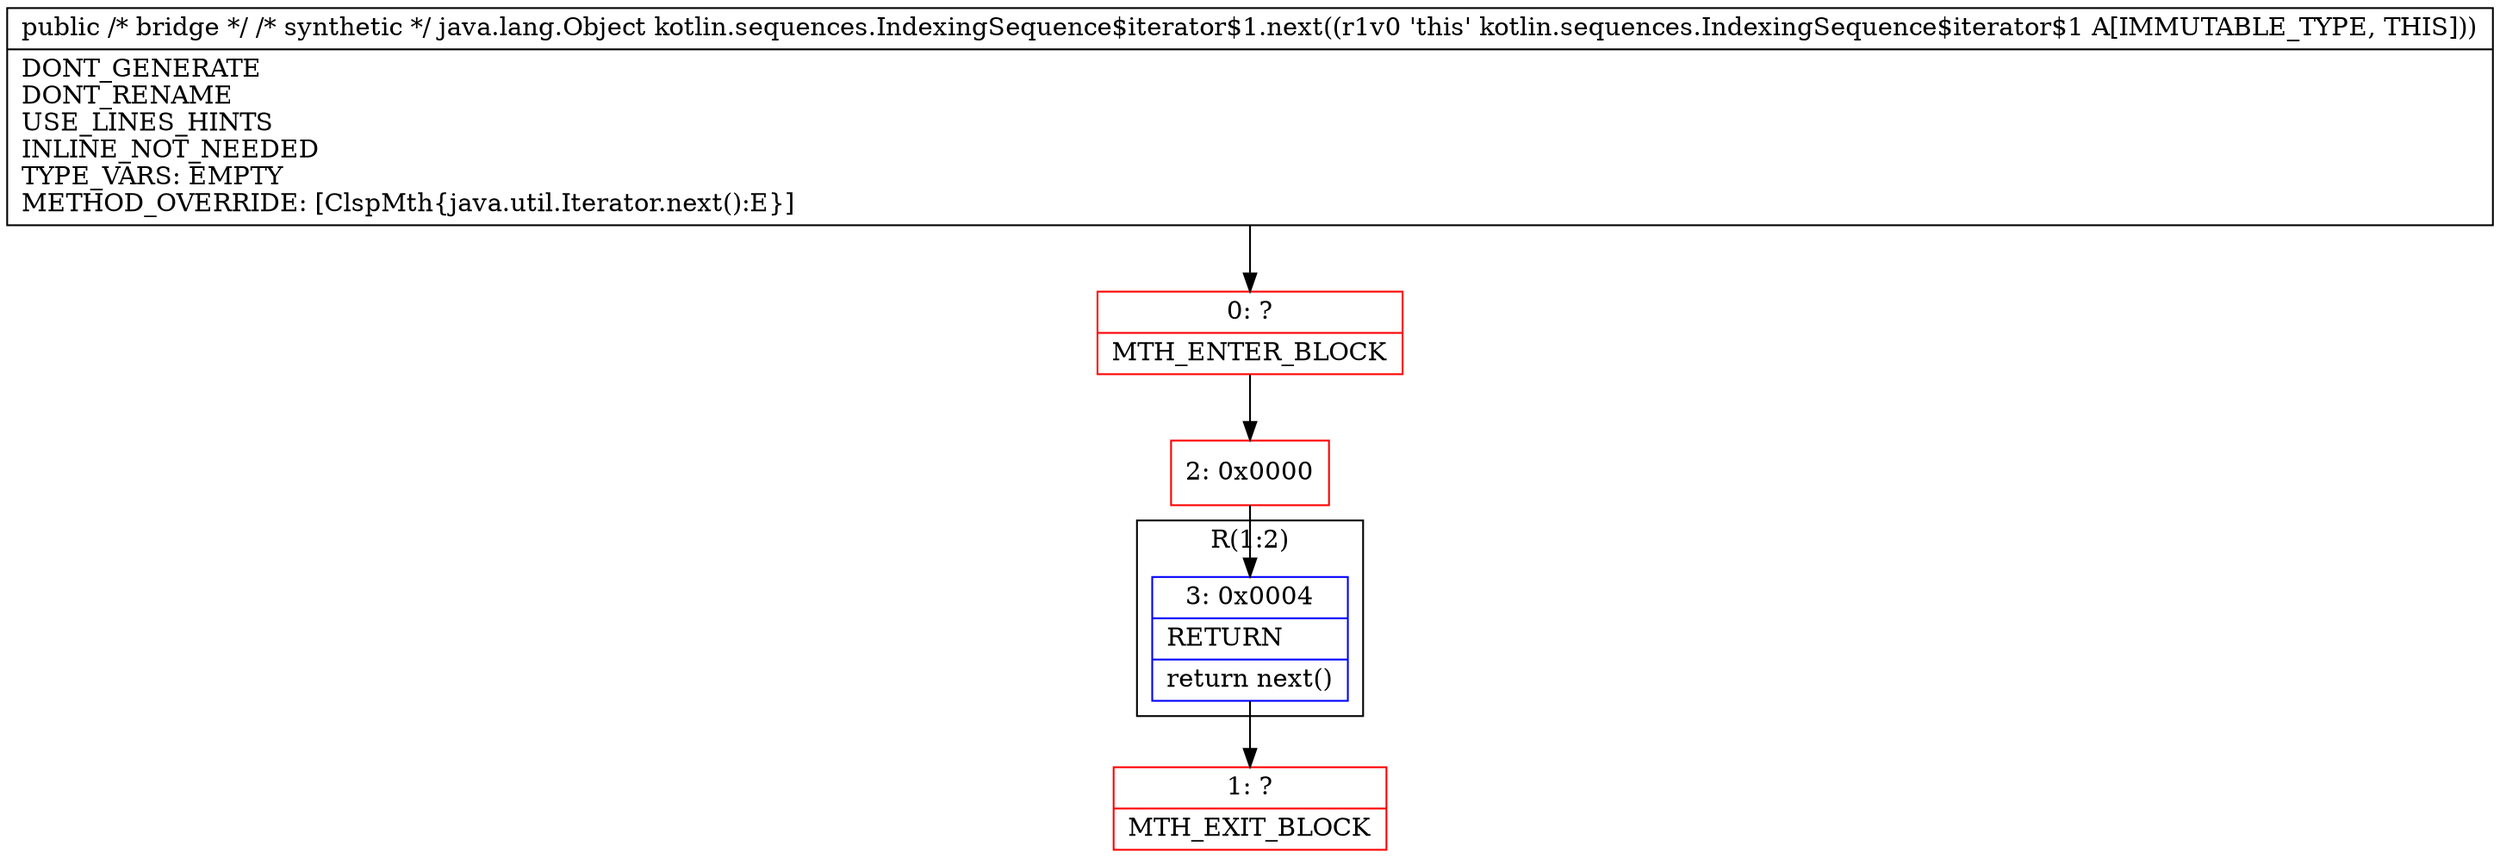 digraph "CFG forkotlin.sequences.IndexingSequence$iterator$1.next()Ljava\/lang\/Object;" {
subgraph cluster_Region_1462869850 {
label = "R(1:2)";
node [shape=record,color=blue];
Node_3 [shape=record,label="{3\:\ 0x0004|RETURN\l|return next()\l}"];
}
Node_0 [shape=record,color=red,label="{0\:\ ?|MTH_ENTER_BLOCK\l}"];
Node_2 [shape=record,color=red,label="{2\:\ 0x0000}"];
Node_1 [shape=record,color=red,label="{1\:\ ?|MTH_EXIT_BLOCK\l}"];
MethodNode[shape=record,label="{public \/* bridge *\/ \/* synthetic *\/ java.lang.Object kotlin.sequences.IndexingSequence$iterator$1.next((r1v0 'this' kotlin.sequences.IndexingSequence$iterator$1 A[IMMUTABLE_TYPE, THIS]))  | DONT_GENERATE\lDONT_RENAME\lUSE_LINES_HINTS\lINLINE_NOT_NEEDED\lTYPE_VARS: EMPTY\lMETHOD_OVERRIDE: [ClspMth\{java.util.Iterator.next():E\}]\l}"];
MethodNode -> Node_0;Node_3 -> Node_1;
Node_0 -> Node_2;
Node_2 -> Node_3;
}

